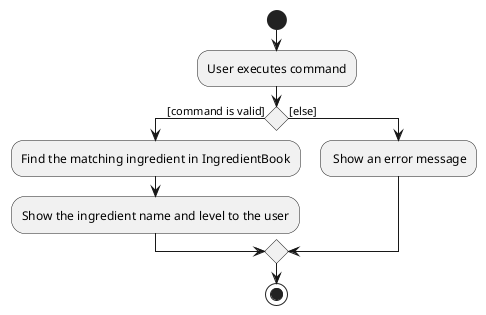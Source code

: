 @startuml
start
:User executes command;

'Since the beta syntax does not support placing the condition outside the
'diamond we place it as the true branch instead.

if () then ([command is valid])
    :Find the matching ingredient in IngredientBook;
    :Show the ingredient name and level to the user;
else ([else])
    : Show an error message;
endif
stop
@enduml
